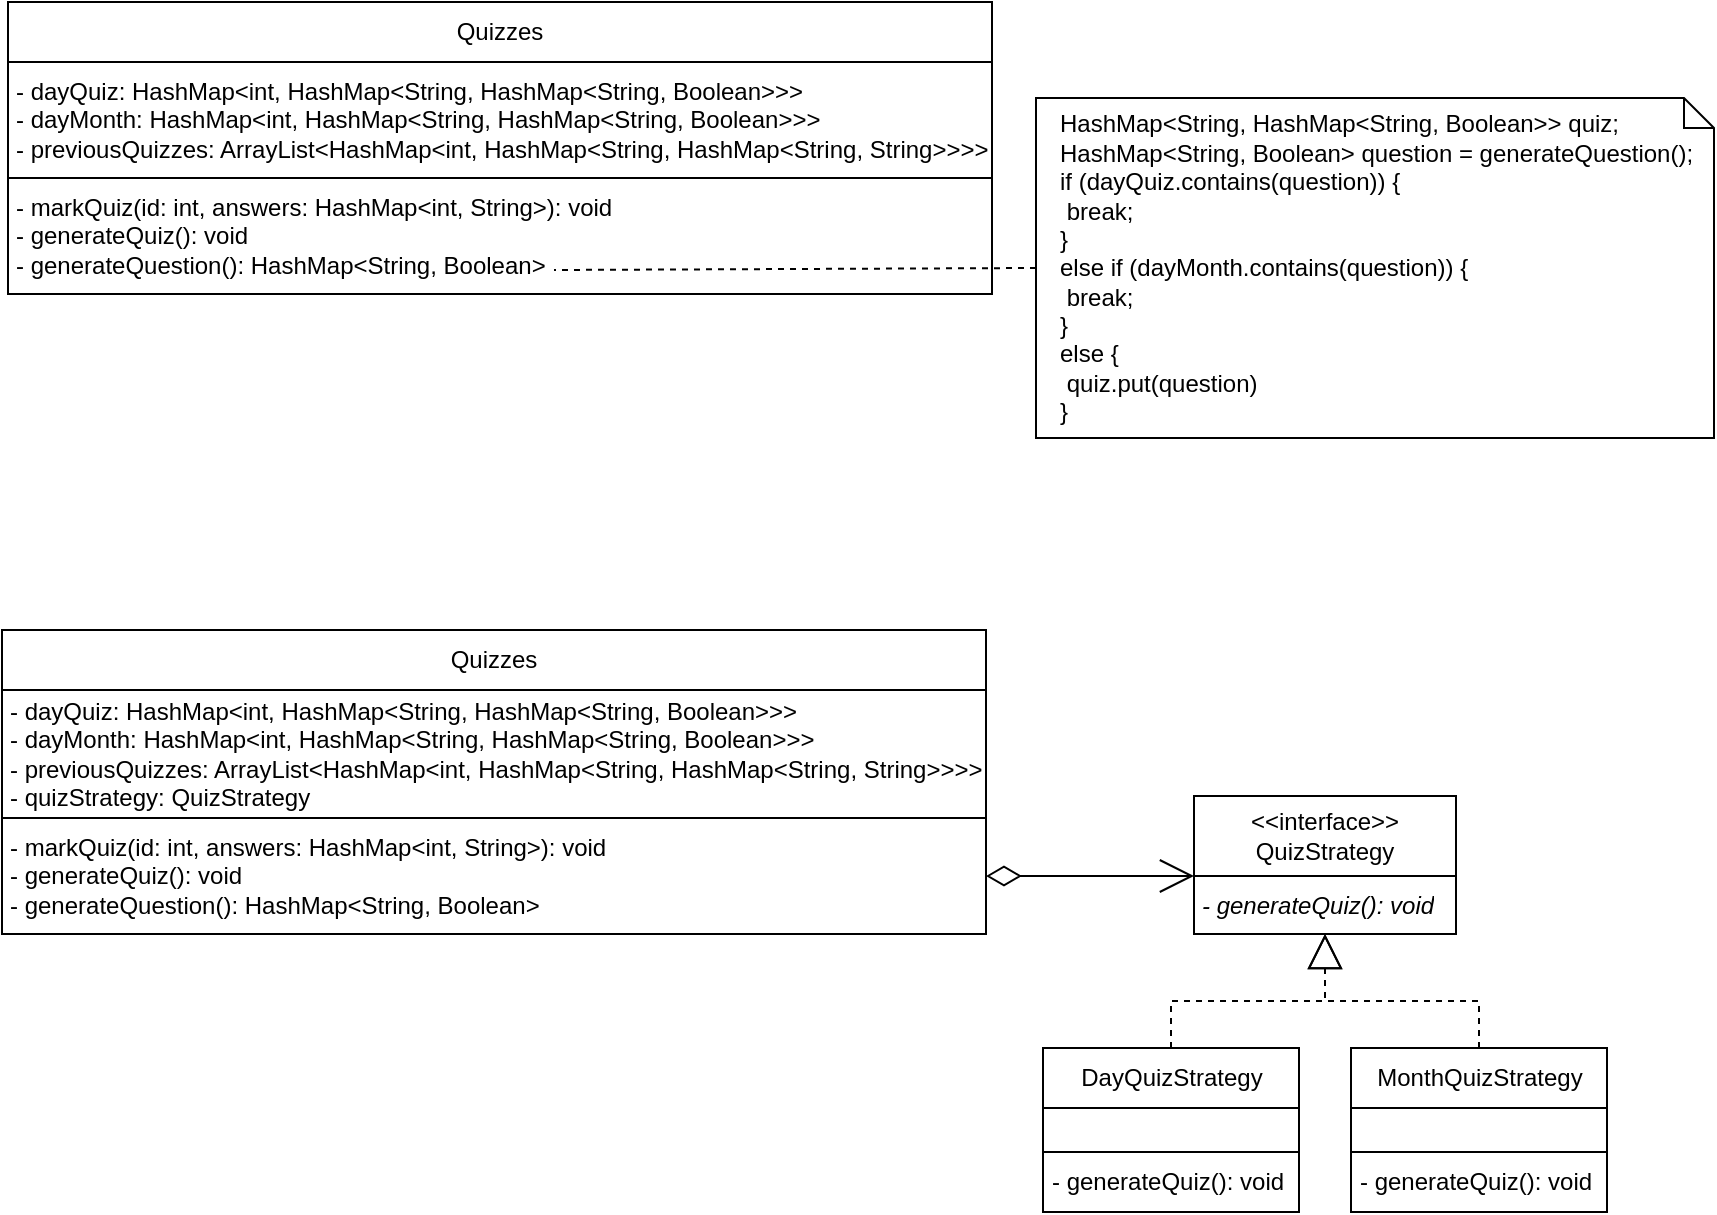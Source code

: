 <mxfile version="20.8.13" type="github">
  <diagram name="Page-1" id="xlT_0RJZ5c4lEZYv1TRu">
    <mxGraphModel dx="1816" dy="521" grid="0" gridSize="10" guides="1" tooltips="1" connect="1" arrows="1" fold="1" page="1" pageScale="1" pageWidth="827" pageHeight="1169" math="0" shadow="0">
      <root>
        <mxCell id="0" />
        <mxCell id="1" parent="0" />
        <mxCell id="6Q4vHjvEwtIpXRmgnlTA-1" value="Quizzes" style="rounded=0;whiteSpace=wrap;html=1;" vertex="1" parent="1">
          <mxGeometry x="-811" y="21" width="492" height="30" as="geometry" />
        </mxCell>
        <mxCell id="6Q4vHjvEwtIpXRmgnlTA-2" value="- dayQuiz: HashMap&amp;lt;int, HashMap&amp;lt;String, HashMap&amp;lt;String, Boolean&amp;gt;&amp;gt;&amp;gt;&lt;br&gt;- dayMonth: HashMap&amp;lt;int, HashMap&amp;lt;String, HashMap&amp;lt;String, Boolean&amp;gt;&amp;gt;&amp;gt;&lt;br&gt;- previousQuizzes: ArrayList&amp;lt;HashMap&amp;lt;int, HashMap&amp;lt;String, HashMap&amp;lt;String, String&amp;gt;&amp;gt;&amp;gt;&amp;gt;" style="rounded=0;whiteSpace=wrap;html=1;align=left;spacingLeft=2;" vertex="1" parent="1">
          <mxGeometry x="-811" y="51" width="492" height="58" as="geometry" />
        </mxCell>
        <mxCell id="6Q4vHjvEwtIpXRmgnlTA-3" value="- markQuiz(id: int, answers: HashMap&amp;lt;int, String&amp;gt;): void&lt;br style=&quot;border-color: var(--border-color); background-color: rgb(255, 255, 255);&quot;&gt;&lt;span style=&quot;background-color: rgb(255, 255, 255);&quot;&gt;- generateQuiz(): void&lt;/span&gt;&lt;br style=&quot;border-color: var(--border-color); background-color: rgb(255, 255, 255);&quot;&gt;&lt;span style=&quot;background-color: rgb(255, 255, 255);&quot;&gt;- generateQuestion(): HashMap&amp;lt;String, Boolean&amp;gt;&amp;nbsp;&lt;/span&gt;" style="rounded=0;whiteSpace=wrap;html=1;align=left;spacingLeft=2;" vertex="1" parent="1">
          <mxGeometry x="-811" y="109" width="492" height="58" as="geometry" />
        </mxCell>
        <mxCell id="6Q4vHjvEwtIpXRmgnlTA-4" value="HashMap&amp;lt;String, HashMap&amp;lt;String, Boolean&amp;gt;&amp;gt; quiz;&lt;br&gt;HashMap&amp;lt;String, Boolean&amp;gt; question = generateQuestion();&amp;nbsp;&lt;br&gt;if (dayQuiz.contains(question)) {&lt;br&gt;&lt;span style=&quot;&quot;&gt;	&lt;/span&gt;&lt;span style=&quot;white-space: pre;&quot;&gt;	&lt;/span&gt;break;&lt;br&gt;}&lt;br&gt;else if (dayMonth.contains(question)) {&lt;br&gt;&lt;span style=&quot;&quot;&gt;	&lt;/span&gt;&lt;span style=&quot;white-space: pre;&quot;&gt;	&lt;/span&gt;break;&lt;br&gt;}&lt;br&gt;else {&lt;br&gt;&lt;span style=&quot;white-space: pre;&quot;&gt;	&lt;/span&gt;quiz.put(question)&lt;br&gt;}&amp;nbsp;" style="shape=note;size=15;align=left;spacingLeft=10;html=1;whiteSpace=wrap;" vertex="1" parent="1">
          <mxGeometry x="-297" y="69" width="339" height="170" as="geometry" />
        </mxCell>
        <mxCell id="6Q4vHjvEwtIpXRmgnlTA-5" value="" style="edgeStyle=none;endArrow=none;exitX=0;exitY=0.5;dashed=1;html=1;rounded=0;exitDx=0;exitDy=0;exitPerimeter=0;" edge="1" source="6Q4vHjvEwtIpXRmgnlTA-4" parent="1">
          <mxGeometry x="1" relative="1" as="geometry">
            <mxPoint x="-538" y="155" as="targetPoint" />
          </mxGeometry>
        </mxCell>
        <mxCell id="6Q4vHjvEwtIpXRmgnlTA-8" value="Quizzes" style="rounded=0;whiteSpace=wrap;html=1;" vertex="1" parent="1">
          <mxGeometry x="-814" y="335" width="492" height="30" as="geometry" />
        </mxCell>
        <mxCell id="6Q4vHjvEwtIpXRmgnlTA-9" value="- dayQuiz: HashMap&amp;lt;int, HashMap&amp;lt;String, HashMap&amp;lt;String, Boolean&amp;gt;&amp;gt;&amp;gt;&lt;br&gt;- dayMonth: HashMap&amp;lt;int, HashMap&amp;lt;String, HashMap&amp;lt;String, Boolean&amp;gt;&amp;gt;&amp;gt;&lt;br&gt;- previousQuizzes: ArrayList&amp;lt;HashMap&amp;lt;int, HashMap&amp;lt;String, HashMap&amp;lt;String, String&amp;gt;&amp;gt;&amp;gt;&amp;gt;&lt;br&gt;- quizStrategy: QuizStrategy" style="rounded=0;whiteSpace=wrap;html=1;align=left;spacingLeft=2;" vertex="1" parent="1">
          <mxGeometry x="-814" y="365" width="492" height="64" as="geometry" />
        </mxCell>
        <mxCell id="6Q4vHjvEwtIpXRmgnlTA-10" value="- markQuiz(id: int, answers: HashMap&amp;lt;int, String&amp;gt;): void&lt;br style=&quot;border-color: var(--border-color); background-color: rgb(255, 255, 255);&quot;&gt;&lt;span style=&quot;background-color: rgb(255, 255, 255);&quot;&gt;- generateQuiz(): void&lt;/span&gt;&lt;br style=&quot;border-color: var(--border-color); background-color: rgb(255, 255, 255);&quot;&gt;&lt;span style=&quot;background-color: rgb(255, 255, 255);&quot;&gt;- generateQuestion(): HashMap&amp;lt;String, Boolean&amp;gt;&amp;nbsp;&lt;/span&gt;" style="rounded=0;whiteSpace=wrap;html=1;align=left;spacingLeft=2;" vertex="1" parent="1">
          <mxGeometry x="-814" y="429" width="492" height="58" as="geometry" />
        </mxCell>
        <mxCell id="6Q4vHjvEwtIpXRmgnlTA-28" style="edgeStyle=orthogonalEdgeStyle;rounded=0;orthogonalLoop=1;jettySize=auto;html=1;entryX=0.5;entryY=1;entryDx=0;entryDy=0;startArrow=none;startFill=0;endArrow=block;endFill=0;startSize=15;endSize=15;dashed=1;" edge="1" parent="1" source="6Q4vHjvEwtIpXRmgnlTA-15" target="6Q4vHjvEwtIpXRmgnlTA-23">
          <mxGeometry relative="1" as="geometry" />
        </mxCell>
        <mxCell id="6Q4vHjvEwtIpXRmgnlTA-15" value="DayQuizStrategy" style="rounded=0;whiteSpace=wrap;html=1;" vertex="1" parent="1">
          <mxGeometry x="-293.5" y="544" width="128" height="30" as="geometry" />
        </mxCell>
        <mxCell id="6Q4vHjvEwtIpXRmgnlTA-17" value="- generateQuiz(): void&lt;span style=&quot;border-color: var(--border-color); background-color: rgb(255, 255, 255);&quot;&gt;&amp;nbsp;&lt;/span&gt;" style="rounded=0;whiteSpace=wrap;html=1;align=left;spacingLeft=2;" vertex="1" parent="1">
          <mxGeometry x="-293.5" y="596" width="128" height="30" as="geometry" />
        </mxCell>
        <mxCell id="6Q4vHjvEwtIpXRmgnlTA-21" value="&amp;lt;&amp;lt;interface&amp;gt;&amp;gt;&lt;br&gt;QuizStrategy" style="rounded=0;whiteSpace=wrap;html=1;" vertex="1" parent="1">
          <mxGeometry x="-218" y="418" width="131" height="40" as="geometry" />
        </mxCell>
        <mxCell id="6Q4vHjvEwtIpXRmgnlTA-22" style="edgeStyle=orthogonalEdgeStyle;rounded=0;orthogonalLoop=1;jettySize=auto;html=1;exitX=0;exitY=0;exitDx=0;exitDy=0;entryX=1;entryY=0.5;entryDx=0;entryDy=0;endArrow=diamondThin;endFill=0;startArrow=open;startFill=0;endSize=15;startSize=15;" edge="1" parent="1" source="6Q4vHjvEwtIpXRmgnlTA-23" target="6Q4vHjvEwtIpXRmgnlTA-10">
          <mxGeometry relative="1" as="geometry">
            <mxPoint x="-322.0" y="458" as="targetPoint" />
            <Array as="points">
              <mxPoint x="-241" y="458" />
              <mxPoint x="-241" y="458" />
            </Array>
          </mxGeometry>
        </mxCell>
        <mxCell id="6Q4vHjvEwtIpXRmgnlTA-23" value="&lt;i&gt;&lt;span style=&quot;background-color: rgb(255, 255, 255);&quot;&gt;- generateQuiz(): void&lt;/span&gt;&lt;span style=&quot;background-color: rgb(255, 255, 255);&quot;&gt;&amp;nbsp;&lt;/span&gt;&lt;/i&gt;" style="rounded=0;whiteSpace=wrap;html=1;align=left;spacingLeft=2;" vertex="1" parent="1">
          <mxGeometry x="-218" y="458" width="131" height="29" as="geometry" />
        </mxCell>
        <mxCell id="6Q4vHjvEwtIpXRmgnlTA-24" value="" style="rounded=0;whiteSpace=wrap;html=1;align=left;spacingLeft=2;" vertex="1" parent="1">
          <mxGeometry x="-293.5" y="574" width="128" height="22" as="geometry" />
        </mxCell>
        <mxCell id="6Q4vHjvEwtIpXRmgnlTA-29" style="edgeStyle=orthogonalEdgeStyle;rounded=0;orthogonalLoop=1;jettySize=auto;html=1;entryX=0.5;entryY=1;entryDx=0;entryDy=0;startArrow=none;startFill=0;endArrow=block;endFill=0;startSize=15;endSize=15;dashed=1;" edge="1" parent="1" source="6Q4vHjvEwtIpXRmgnlTA-25" target="6Q4vHjvEwtIpXRmgnlTA-23">
          <mxGeometry relative="1" as="geometry" />
        </mxCell>
        <mxCell id="6Q4vHjvEwtIpXRmgnlTA-25" value="MonthQuizStrategy" style="rounded=0;whiteSpace=wrap;html=1;" vertex="1" parent="1">
          <mxGeometry x="-139.5" y="544" width="128" height="30" as="geometry" />
        </mxCell>
        <mxCell id="6Q4vHjvEwtIpXRmgnlTA-26" value="- generateQuiz(): void&lt;span style=&quot;border-color: var(--border-color); background-color: rgb(255, 255, 255);&quot;&gt;&amp;nbsp;&lt;/span&gt;" style="rounded=0;whiteSpace=wrap;html=1;align=left;spacingLeft=2;" vertex="1" parent="1">
          <mxGeometry x="-139.5" y="596" width="128" height="30" as="geometry" />
        </mxCell>
        <mxCell id="6Q4vHjvEwtIpXRmgnlTA-27" value="" style="rounded=0;whiteSpace=wrap;html=1;align=left;spacingLeft=2;" vertex="1" parent="1">
          <mxGeometry x="-139.5" y="574" width="128" height="22" as="geometry" />
        </mxCell>
      </root>
    </mxGraphModel>
  </diagram>
</mxfile>
